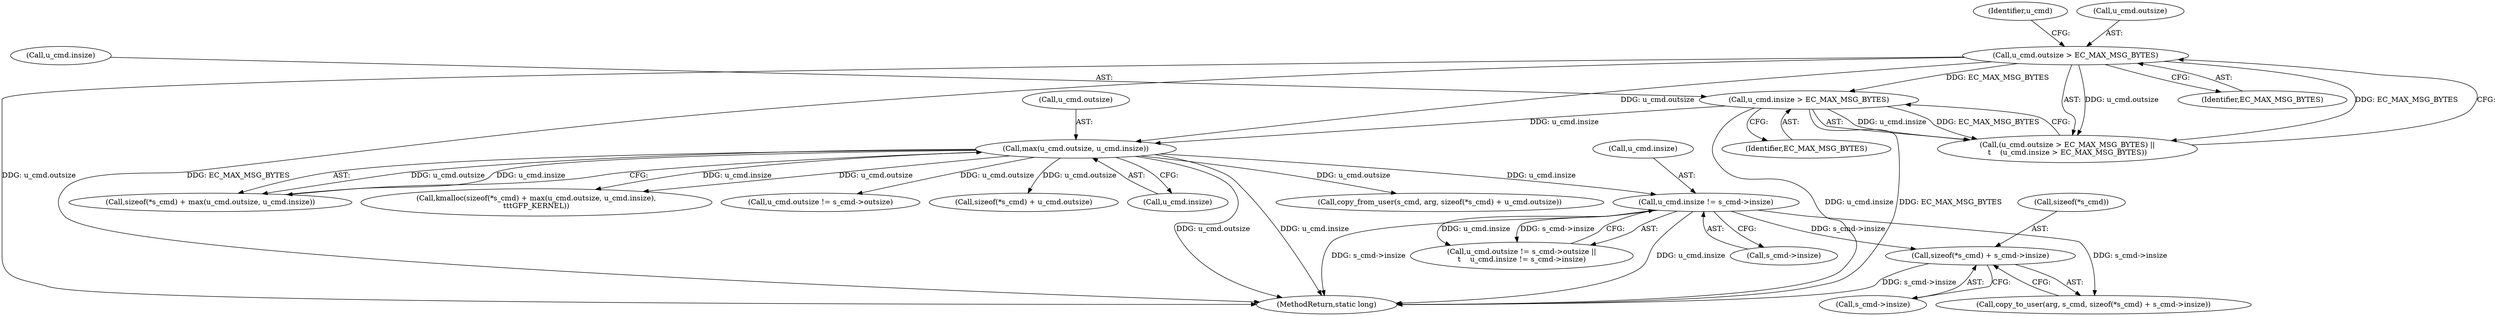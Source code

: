 digraph "0_linux_096cdc6f52225835ff503f987a0d68ef770bb78e@API" {
"1000216" [label="(Call,sizeof(*s_cmd) + s_cmd->insize)"];
"1000180" [label="(Call,u_cmd.insize != s_cmd->insize)"];
"1000140" [label="(Call,max(u_cmd.outsize, u_cmd.insize))"];
"1000120" [label="(Call,u_cmd.outsize > EC_MAX_MSG_BYTES)"];
"1000125" [label="(Call,u_cmd.insize > EC_MAX_MSG_BYTES)"];
"1000126" [label="(Call,u_cmd.insize)"];
"1000220" [label="(Call,s_cmd->insize)"];
"1000232" [label="(MethodReturn,static long)"];
"1000180" [label="(Call,u_cmd.insize != s_cmd->insize)"];
"1000155" [label="(Call,copy_from_user(s_cmd, arg, sizeof(*s_cmd) + u_cmd.outsize))"];
"1000213" [label="(Call,copy_to_user(arg, s_cmd, sizeof(*s_cmd) + s_cmd->insize))"];
"1000141" [label="(Call,u_cmd.outsize)"];
"1000140" [label="(Call,max(u_cmd.outsize, u_cmd.insize))"];
"1000120" [label="(Call,u_cmd.outsize > EC_MAX_MSG_BYTES)"];
"1000184" [label="(Call,s_cmd->insize)"];
"1000119" [label="(Call,(u_cmd.outsize > EC_MAX_MSG_BYTES) ||\n\t    (u_cmd.insize > EC_MAX_MSG_BYTES))"];
"1000136" [label="(Call,sizeof(*s_cmd) + max(u_cmd.outsize, u_cmd.insize))"];
"1000135" [label="(Call,kmalloc(sizeof(*s_cmd) + max(u_cmd.outsize, u_cmd.insize),\n\t\t\tGFP_KERNEL))"];
"1000216" [label="(Call,sizeof(*s_cmd) + s_cmd->insize)"];
"1000124" [label="(Identifier,EC_MAX_MSG_BYTES)"];
"1000129" [label="(Identifier,EC_MAX_MSG_BYTES)"];
"1000217" [label="(Call,sizeof(*s_cmd))"];
"1000125" [label="(Call,u_cmd.insize > EC_MAX_MSG_BYTES)"];
"1000127" [label="(Identifier,u_cmd)"];
"1000173" [label="(Call,u_cmd.outsize != s_cmd->outsize)"];
"1000172" [label="(Call,u_cmd.outsize != s_cmd->outsize ||\n\t    u_cmd.insize != s_cmd->insize)"];
"1000158" [label="(Call,sizeof(*s_cmd) + u_cmd.outsize)"];
"1000121" [label="(Call,u_cmd.outsize)"];
"1000181" [label="(Call,u_cmd.insize)"];
"1000144" [label="(Call,u_cmd.insize)"];
"1000216" -> "1000213"  [label="AST: "];
"1000216" -> "1000220"  [label="CFG: "];
"1000217" -> "1000216"  [label="AST: "];
"1000220" -> "1000216"  [label="AST: "];
"1000213" -> "1000216"  [label="CFG: "];
"1000216" -> "1000232"  [label="DDG: s_cmd->insize"];
"1000180" -> "1000216"  [label="DDG: s_cmd->insize"];
"1000180" -> "1000172"  [label="AST: "];
"1000180" -> "1000184"  [label="CFG: "];
"1000181" -> "1000180"  [label="AST: "];
"1000184" -> "1000180"  [label="AST: "];
"1000172" -> "1000180"  [label="CFG: "];
"1000180" -> "1000232"  [label="DDG: u_cmd.insize"];
"1000180" -> "1000232"  [label="DDG: s_cmd->insize"];
"1000180" -> "1000172"  [label="DDG: u_cmd.insize"];
"1000180" -> "1000172"  [label="DDG: s_cmd->insize"];
"1000140" -> "1000180"  [label="DDG: u_cmd.insize"];
"1000180" -> "1000213"  [label="DDG: s_cmd->insize"];
"1000140" -> "1000136"  [label="AST: "];
"1000140" -> "1000144"  [label="CFG: "];
"1000141" -> "1000140"  [label="AST: "];
"1000144" -> "1000140"  [label="AST: "];
"1000136" -> "1000140"  [label="CFG: "];
"1000140" -> "1000232"  [label="DDG: u_cmd.outsize"];
"1000140" -> "1000232"  [label="DDG: u_cmd.insize"];
"1000140" -> "1000135"  [label="DDG: u_cmd.outsize"];
"1000140" -> "1000135"  [label="DDG: u_cmd.insize"];
"1000140" -> "1000136"  [label="DDG: u_cmd.outsize"];
"1000140" -> "1000136"  [label="DDG: u_cmd.insize"];
"1000120" -> "1000140"  [label="DDG: u_cmd.outsize"];
"1000125" -> "1000140"  [label="DDG: u_cmd.insize"];
"1000140" -> "1000155"  [label="DDG: u_cmd.outsize"];
"1000140" -> "1000158"  [label="DDG: u_cmd.outsize"];
"1000140" -> "1000173"  [label="DDG: u_cmd.outsize"];
"1000120" -> "1000119"  [label="AST: "];
"1000120" -> "1000124"  [label="CFG: "];
"1000121" -> "1000120"  [label="AST: "];
"1000124" -> "1000120"  [label="AST: "];
"1000127" -> "1000120"  [label="CFG: "];
"1000119" -> "1000120"  [label="CFG: "];
"1000120" -> "1000232"  [label="DDG: u_cmd.outsize"];
"1000120" -> "1000232"  [label="DDG: EC_MAX_MSG_BYTES"];
"1000120" -> "1000119"  [label="DDG: u_cmd.outsize"];
"1000120" -> "1000119"  [label="DDG: EC_MAX_MSG_BYTES"];
"1000120" -> "1000125"  [label="DDG: EC_MAX_MSG_BYTES"];
"1000125" -> "1000119"  [label="AST: "];
"1000125" -> "1000129"  [label="CFG: "];
"1000126" -> "1000125"  [label="AST: "];
"1000129" -> "1000125"  [label="AST: "];
"1000119" -> "1000125"  [label="CFG: "];
"1000125" -> "1000232"  [label="DDG: u_cmd.insize"];
"1000125" -> "1000232"  [label="DDG: EC_MAX_MSG_BYTES"];
"1000125" -> "1000119"  [label="DDG: u_cmd.insize"];
"1000125" -> "1000119"  [label="DDG: EC_MAX_MSG_BYTES"];
}
